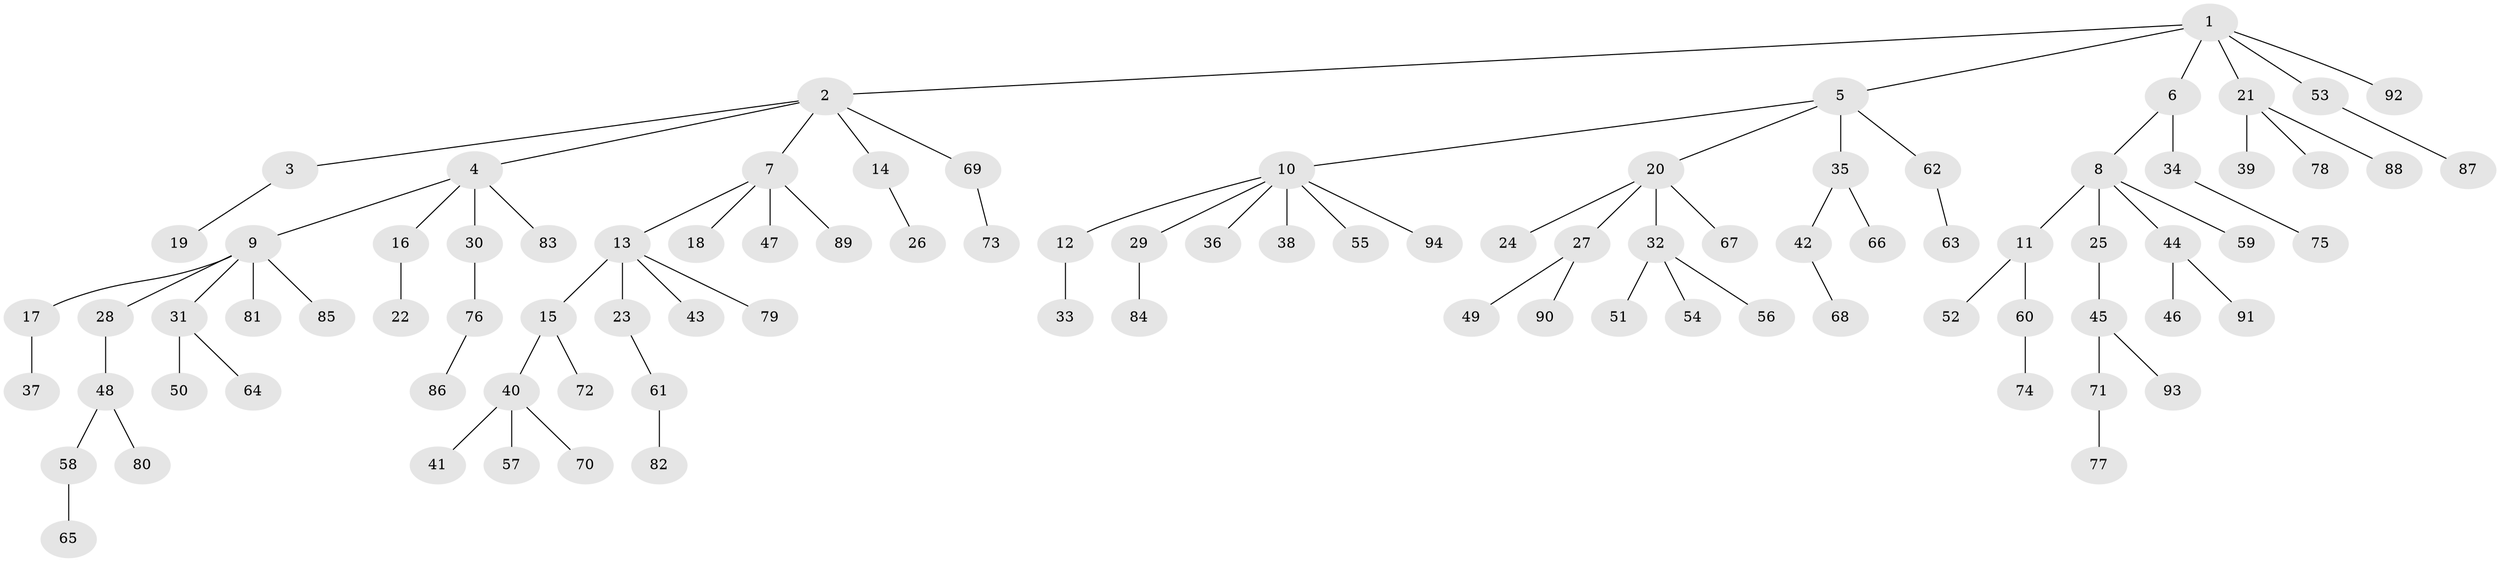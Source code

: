 // coarse degree distribution, {9: 0.03571428571428571, 1: 0.7857142857142857, 4: 0.03571428571428571, 11: 0.03571428571428571, 3: 0.07142857142857142, 2: 0.03571428571428571}
// Generated by graph-tools (version 1.1) at 2025/19/03/04/25 18:19:12]
// undirected, 94 vertices, 93 edges
graph export_dot {
graph [start="1"]
  node [color=gray90,style=filled];
  1;
  2;
  3;
  4;
  5;
  6;
  7;
  8;
  9;
  10;
  11;
  12;
  13;
  14;
  15;
  16;
  17;
  18;
  19;
  20;
  21;
  22;
  23;
  24;
  25;
  26;
  27;
  28;
  29;
  30;
  31;
  32;
  33;
  34;
  35;
  36;
  37;
  38;
  39;
  40;
  41;
  42;
  43;
  44;
  45;
  46;
  47;
  48;
  49;
  50;
  51;
  52;
  53;
  54;
  55;
  56;
  57;
  58;
  59;
  60;
  61;
  62;
  63;
  64;
  65;
  66;
  67;
  68;
  69;
  70;
  71;
  72;
  73;
  74;
  75;
  76;
  77;
  78;
  79;
  80;
  81;
  82;
  83;
  84;
  85;
  86;
  87;
  88;
  89;
  90;
  91;
  92;
  93;
  94;
  1 -- 2;
  1 -- 5;
  1 -- 6;
  1 -- 21;
  1 -- 53;
  1 -- 92;
  2 -- 3;
  2 -- 4;
  2 -- 7;
  2 -- 14;
  2 -- 69;
  3 -- 19;
  4 -- 9;
  4 -- 16;
  4 -- 30;
  4 -- 83;
  5 -- 10;
  5 -- 20;
  5 -- 35;
  5 -- 62;
  6 -- 8;
  6 -- 34;
  7 -- 13;
  7 -- 18;
  7 -- 47;
  7 -- 89;
  8 -- 11;
  8 -- 25;
  8 -- 44;
  8 -- 59;
  9 -- 17;
  9 -- 28;
  9 -- 31;
  9 -- 81;
  9 -- 85;
  10 -- 12;
  10 -- 29;
  10 -- 36;
  10 -- 38;
  10 -- 55;
  10 -- 94;
  11 -- 52;
  11 -- 60;
  12 -- 33;
  13 -- 15;
  13 -- 23;
  13 -- 43;
  13 -- 79;
  14 -- 26;
  15 -- 40;
  15 -- 72;
  16 -- 22;
  17 -- 37;
  20 -- 24;
  20 -- 27;
  20 -- 32;
  20 -- 67;
  21 -- 39;
  21 -- 78;
  21 -- 88;
  23 -- 61;
  25 -- 45;
  27 -- 49;
  27 -- 90;
  28 -- 48;
  29 -- 84;
  30 -- 76;
  31 -- 50;
  31 -- 64;
  32 -- 51;
  32 -- 54;
  32 -- 56;
  34 -- 75;
  35 -- 42;
  35 -- 66;
  40 -- 41;
  40 -- 57;
  40 -- 70;
  42 -- 68;
  44 -- 46;
  44 -- 91;
  45 -- 71;
  45 -- 93;
  48 -- 58;
  48 -- 80;
  53 -- 87;
  58 -- 65;
  60 -- 74;
  61 -- 82;
  62 -- 63;
  69 -- 73;
  71 -- 77;
  76 -- 86;
}
